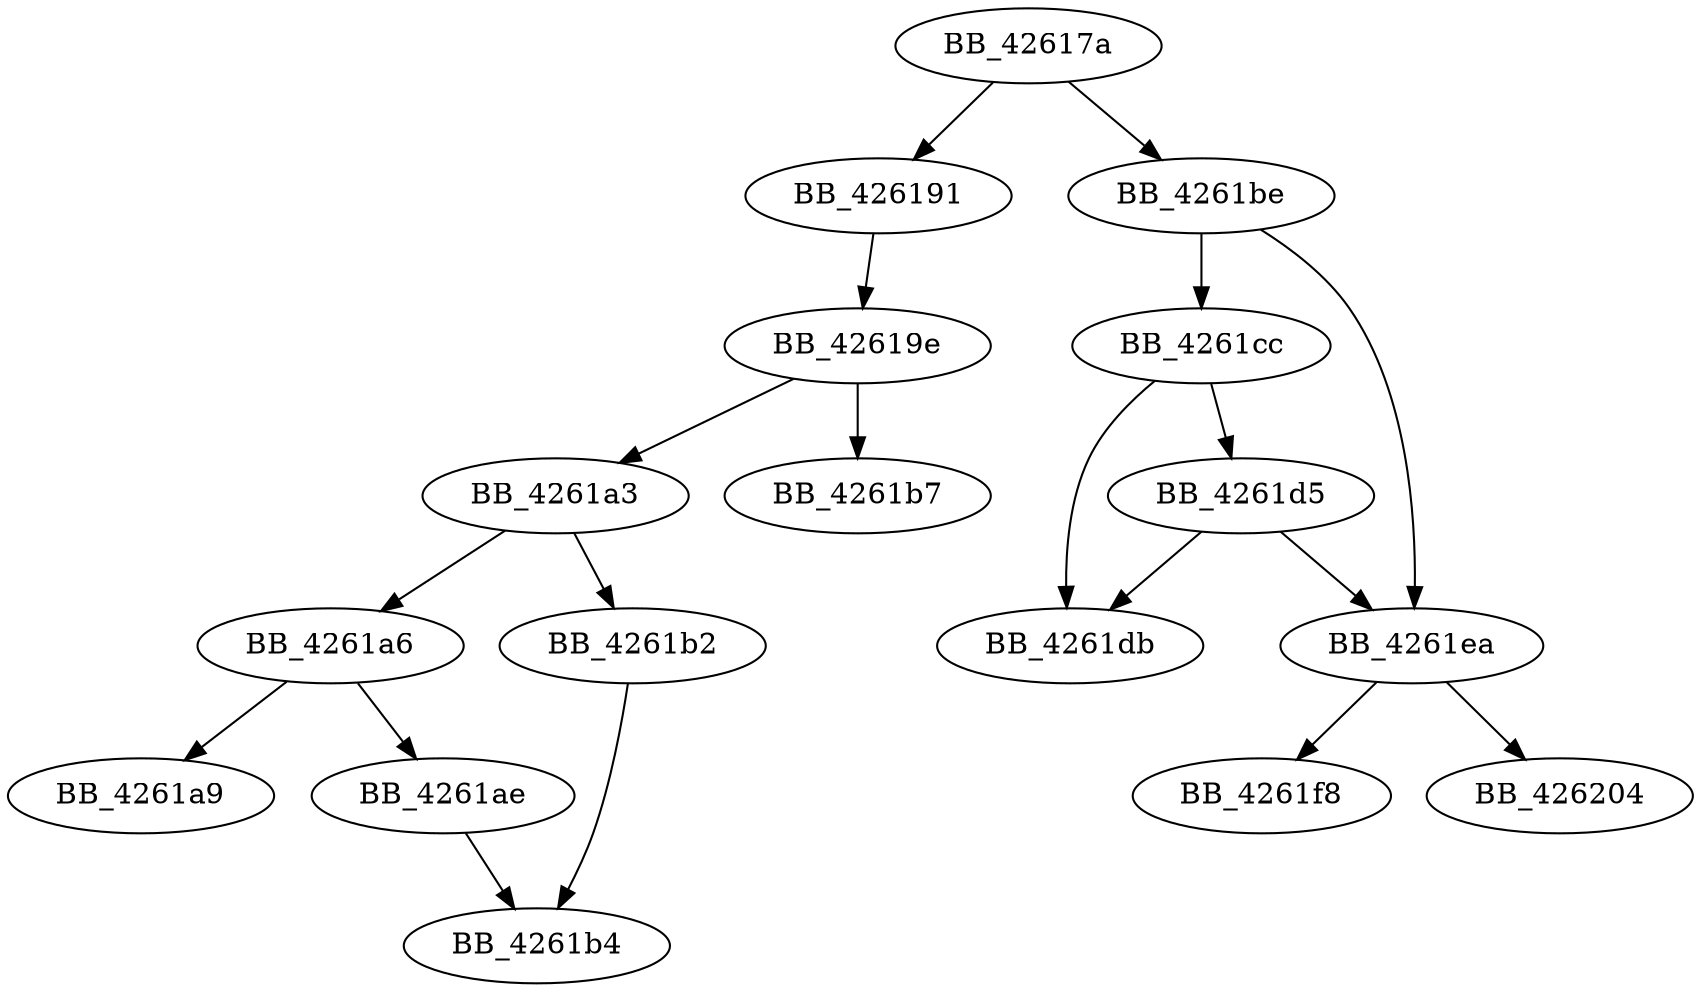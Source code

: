 DiGraph __fpclass{
BB_42617a->BB_426191
BB_42617a->BB_4261be
BB_426191->BB_42619e
BB_42619e->BB_4261a3
BB_42619e->BB_4261b7
BB_4261a3->BB_4261a6
BB_4261a3->BB_4261b2
BB_4261a6->BB_4261a9
BB_4261a6->BB_4261ae
BB_4261ae->BB_4261b4
BB_4261b2->BB_4261b4
BB_4261be->BB_4261cc
BB_4261be->BB_4261ea
BB_4261cc->BB_4261d5
BB_4261cc->BB_4261db
BB_4261d5->BB_4261db
BB_4261d5->BB_4261ea
BB_4261ea->BB_4261f8
BB_4261ea->BB_426204
}
